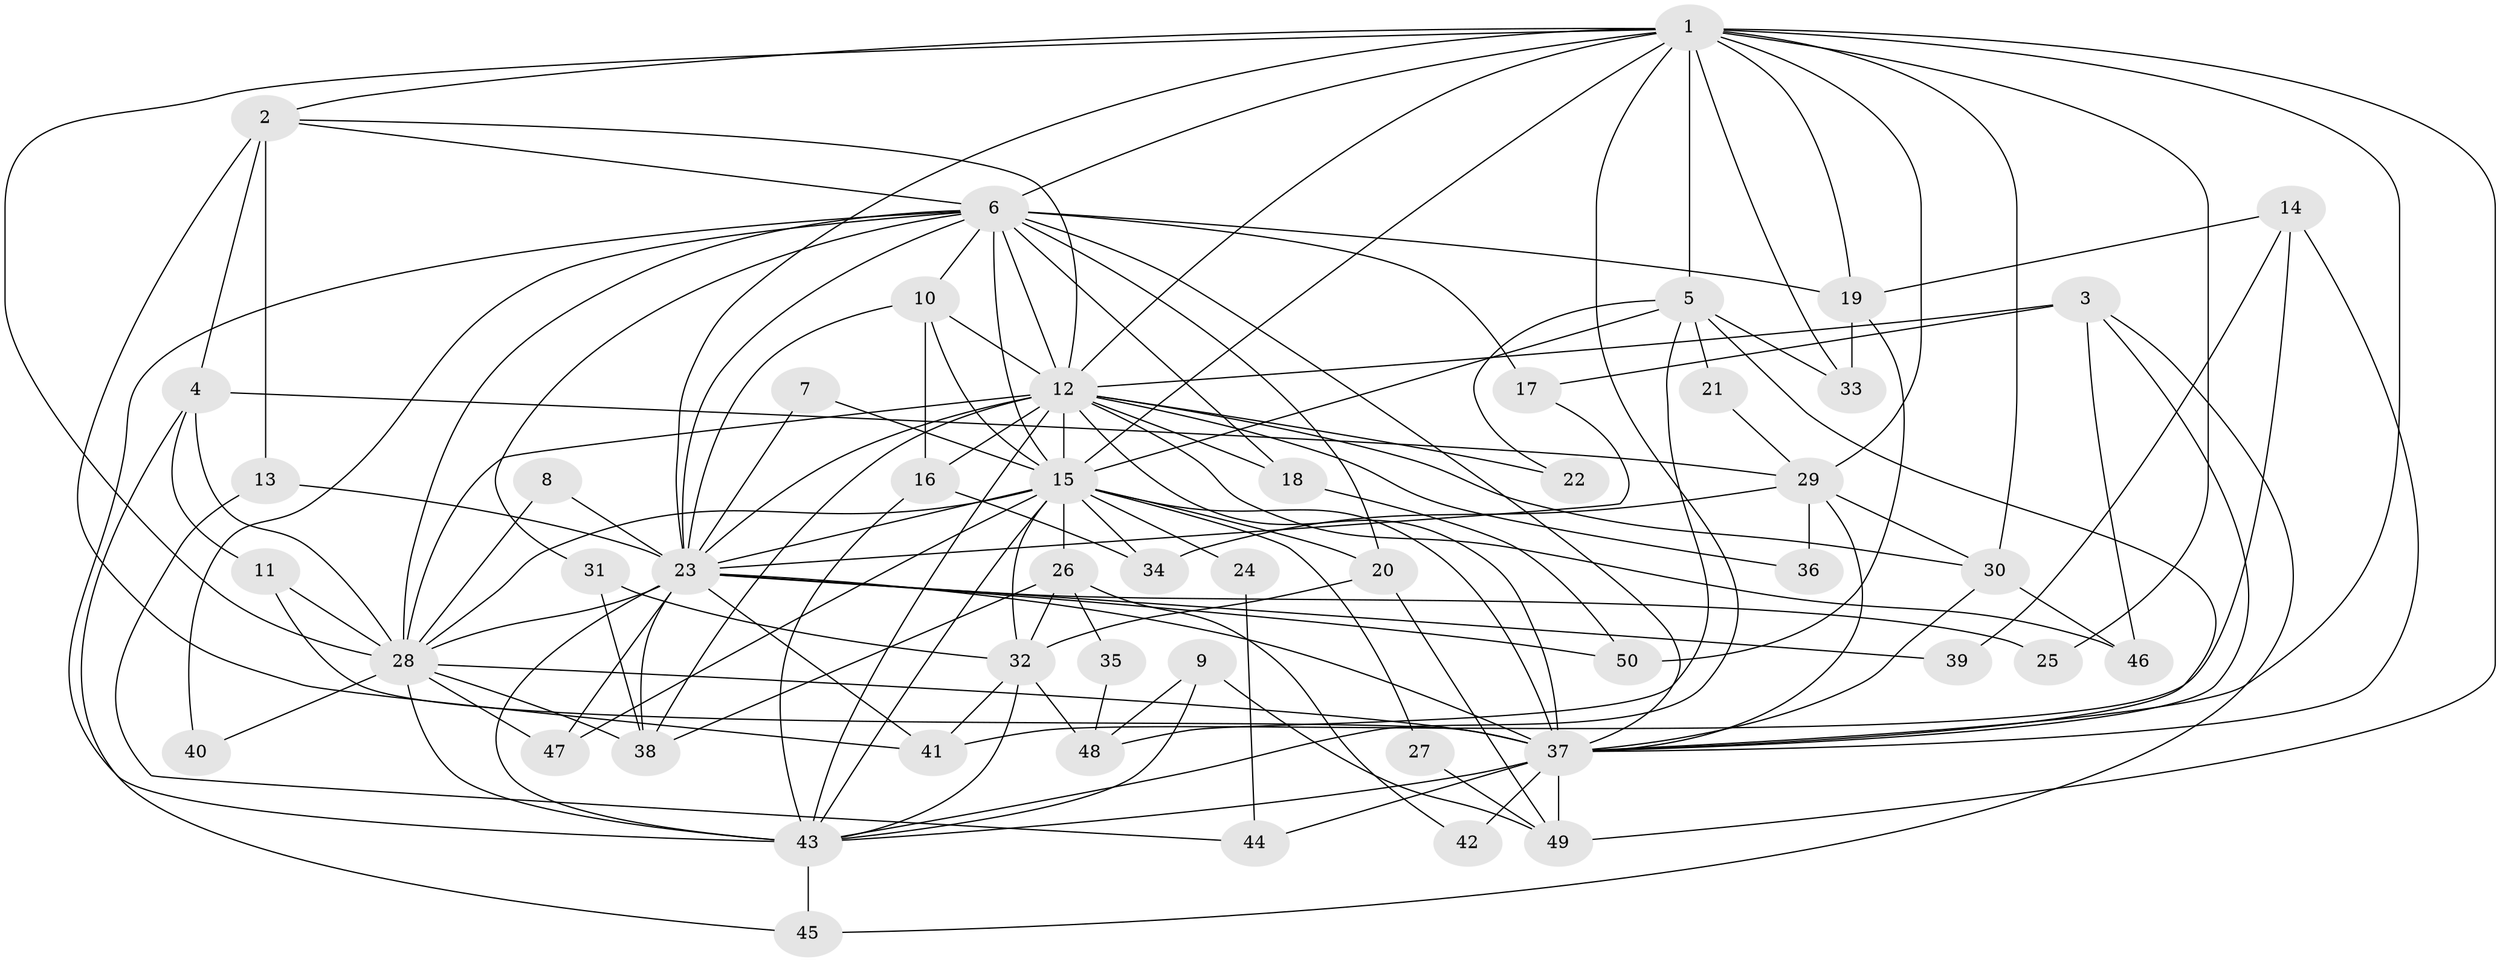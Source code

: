 // original degree distribution, {16: 0.030303030303030304, 17: 0.010101010101010102, 23: 0.010101010101010102, 15: 0.010101010101010102, 24: 0.010101010101010102, 20: 0.010101010101010102, 19: 0.020202020202020204, 3: 0.23232323232323232, 5: 0.06060606060606061, 4: 0.08080808080808081, 8: 0.020202020202020204, 7: 0.020202020202020204, 2: 0.47474747474747475, 6: 0.010101010101010102}
// Generated by graph-tools (version 1.1) at 2025/01/03/09/25 03:01:30]
// undirected, 50 vertices, 136 edges
graph export_dot {
graph [start="1"]
  node [color=gray90,style=filled];
  1;
  2;
  3;
  4;
  5;
  6;
  7;
  8;
  9;
  10;
  11;
  12;
  13;
  14;
  15;
  16;
  17;
  18;
  19;
  20;
  21;
  22;
  23;
  24;
  25;
  26;
  27;
  28;
  29;
  30;
  31;
  32;
  33;
  34;
  35;
  36;
  37;
  38;
  39;
  40;
  41;
  42;
  43;
  44;
  45;
  46;
  47;
  48;
  49;
  50;
  1 -- 2 [weight=1.0];
  1 -- 5 [weight=1.0];
  1 -- 6 [weight=1.0];
  1 -- 12 [weight=2.0];
  1 -- 15 [weight=2.0];
  1 -- 19 [weight=1.0];
  1 -- 23 [weight=1.0];
  1 -- 25 [weight=1.0];
  1 -- 28 [weight=1.0];
  1 -- 29 [weight=1.0];
  1 -- 30 [weight=1.0];
  1 -- 33 [weight=1.0];
  1 -- 37 [weight=2.0];
  1 -- 43 [weight=1.0];
  1 -- 49 [weight=2.0];
  2 -- 4 [weight=2.0];
  2 -- 6 [weight=1.0];
  2 -- 12 [weight=1.0];
  2 -- 13 [weight=1.0];
  2 -- 41 [weight=1.0];
  3 -- 12 [weight=1.0];
  3 -- 17 [weight=1.0];
  3 -- 37 [weight=1.0];
  3 -- 45 [weight=1.0];
  3 -- 46 [weight=1.0];
  4 -- 11 [weight=1.0];
  4 -- 28 [weight=1.0];
  4 -- 29 [weight=1.0];
  4 -- 45 [weight=1.0];
  5 -- 15 [weight=1.0];
  5 -- 21 [weight=1.0];
  5 -- 22 [weight=1.0];
  5 -- 33 [weight=1.0];
  5 -- 37 [weight=1.0];
  5 -- 48 [weight=1.0];
  6 -- 10 [weight=1.0];
  6 -- 12 [weight=3.0];
  6 -- 15 [weight=2.0];
  6 -- 17 [weight=1.0];
  6 -- 18 [weight=1.0];
  6 -- 19 [weight=1.0];
  6 -- 20 [weight=1.0];
  6 -- 23 [weight=1.0];
  6 -- 28 [weight=1.0];
  6 -- 31 [weight=1.0];
  6 -- 37 [weight=1.0];
  6 -- 40 [weight=2.0];
  6 -- 43 [weight=2.0];
  7 -- 15 [weight=1.0];
  7 -- 23 [weight=1.0];
  8 -- 23 [weight=1.0];
  8 -- 28 [weight=2.0];
  9 -- 43 [weight=1.0];
  9 -- 48 [weight=1.0];
  9 -- 49 [weight=1.0];
  10 -- 12 [weight=1.0];
  10 -- 15 [weight=1.0];
  10 -- 16 [weight=1.0];
  10 -- 23 [weight=1.0];
  11 -- 28 [weight=1.0];
  11 -- 37 [weight=1.0];
  12 -- 15 [weight=4.0];
  12 -- 16 [weight=1.0];
  12 -- 18 [weight=1.0];
  12 -- 22 [weight=1.0];
  12 -- 23 [weight=2.0];
  12 -- 28 [weight=3.0];
  12 -- 30 [weight=1.0];
  12 -- 36 [weight=2.0];
  12 -- 37 [weight=2.0];
  12 -- 38 [weight=1.0];
  12 -- 43 [weight=3.0];
  12 -- 46 [weight=1.0];
  13 -- 23 [weight=1.0];
  13 -- 44 [weight=1.0];
  14 -- 19 [weight=1.0];
  14 -- 37 [weight=1.0];
  14 -- 39 [weight=1.0];
  14 -- 41 [weight=1.0];
  15 -- 20 [weight=1.0];
  15 -- 23 [weight=2.0];
  15 -- 24 [weight=2.0];
  15 -- 26 [weight=1.0];
  15 -- 27 [weight=1.0];
  15 -- 28 [weight=3.0];
  15 -- 32 [weight=2.0];
  15 -- 34 [weight=1.0];
  15 -- 37 [weight=3.0];
  15 -- 43 [weight=3.0];
  15 -- 47 [weight=1.0];
  16 -- 34 [weight=1.0];
  16 -- 43 [weight=1.0];
  17 -- 23 [weight=1.0];
  18 -- 50 [weight=1.0];
  19 -- 33 [weight=1.0];
  19 -- 50 [weight=1.0];
  20 -- 32 [weight=1.0];
  20 -- 49 [weight=1.0];
  21 -- 29 [weight=1.0];
  23 -- 25 [weight=2.0];
  23 -- 28 [weight=2.0];
  23 -- 37 [weight=3.0];
  23 -- 38 [weight=1.0];
  23 -- 39 [weight=1.0];
  23 -- 41 [weight=1.0];
  23 -- 43 [weight=1.0];
  23 -- 47 [weight=1.0];
  23 -- 50 [weight=1.0];
  24 -- 44 [weight=1.0];
  26 -- 32 [weight=1.0];
  26 -- 35 [weight=1.0];
  26 -- 38 [weight=1.0];
  26 -- 42 [weight=1.0];
  27 -- 49 [weight=1.0];
  28 -- 37 [weight=1.0];
  28 -- 38 [weight=1.0];
  28 -- 40 [weight=1.0];
  28 -- 43 [weight=1.0];
  28 -- 47 [weight=1.0];
  29 -- 30 [weight=1.0];
  29 -- 34 [weight=1.0];
  29 -- 36 [weight=1.0];
  29 -- 37 [weight=1.0];
  30 -- 37 [weight=1.0];
  30 -- 46 [weight=1.0];
  31 -- 32 [weight=1.0];
  31 -- 38 [weight=1.0];
  32 -- 41 [weight=1.0];
  32 -- 43 [weight=1.0];
  32 -- 48 [weight=1.0];
  35 -- 48 [weight=1.0];
  37 -- 42 [weight=2.0];
  37 -- 43 [weight=1.0];
  37 -- 44 [weight=1.0];
  37 -- 49 [weight=1.0];
  43 -- 45 [weight=1.0];
}
